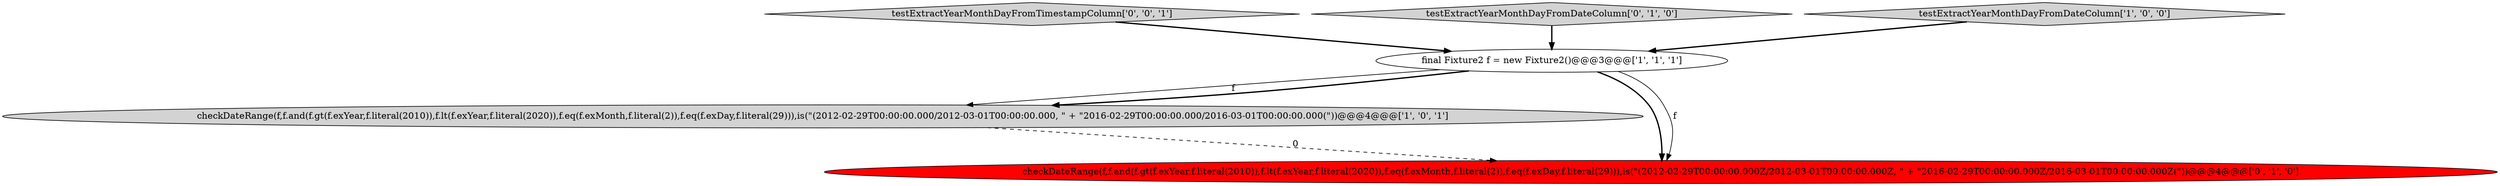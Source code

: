 digraph {
5 [style = filled, label = "testExtractYearMonthDayFromTimestampColumn['0', '0', '1']", fillcolor = lightgray, shape = diamond image = "AAA0AAABBB3BBB"];
3 [style = filled, label = "testExtractYearMonthDayFromDateColumn['0', '1', '0']", fillcolor = lightgray, shape = diamond image = "AAA0AAABBB2BBB"];
0 [style = filled, label = "checkDateRange(f,f.and(f.gt(f.exYear,f.literal(2010)),f.lt(f.exYear,f.literal(2020)),f.eq(f.exMonth,f.literal(2)),f.eq(f.exDay,f.literal(29))),is(\"(2012-02-29T00:00:00.000/2012-03-01T00:00:00.000, \" + \"2016-02-29T00:00:00.000/2016-03-01T00:00:00.000(\"))@@@4@@@['1', '0', '1']", fillcolor = lightgray, shape = ellipse image = "AAA0AAABBB1BBB"];
2 [style = filled, label = "testExtractYearMonthDayFromDateColumn['1', '0', '0']", fillcolor = lightgray, shape = diamond image = "AAA0AAABBB1BBB"];
1 [style = filled, label = "final Fixture2 f = new Fixture2()@@@3@@@['1', '1', '1']", fillcolor = white, shape = ellipse image = "AAA0AAABBB1BBB"];
4 [style = filled, label = "checkDateRange(f,f.and(f.gt(f.exYear,f.literal(2010)),f.lt(f.exYear,f.literal(2020)),f.eq(f.exMonth,f.literal(2)),f.eq(f.exDay,f.literal(29))),is(\"(2012-02-29T00:00:00.000Z/2012-03-01T00:00:00.000Z, \" + \"2016-02-29T00:00:00.000Z/2016-03-01T00:00:00.000Z(\"))@@@4@@@['0', '1', '0']", fillcolor = red, shape = ellipse image = "AAA1AAABBB2BBB"];
5->1 [style = bold, label=""];
1->4 [style = bold, label=""];
0->4 [style = dashed, label="0"];
1->0 [style = solid, label="f"];
1->0 [style = bold, label=""];
3->1 [style = bold, label=""];
1->4 [style = solid, label="f"];
2->1 [style = bold, label=""];
}
